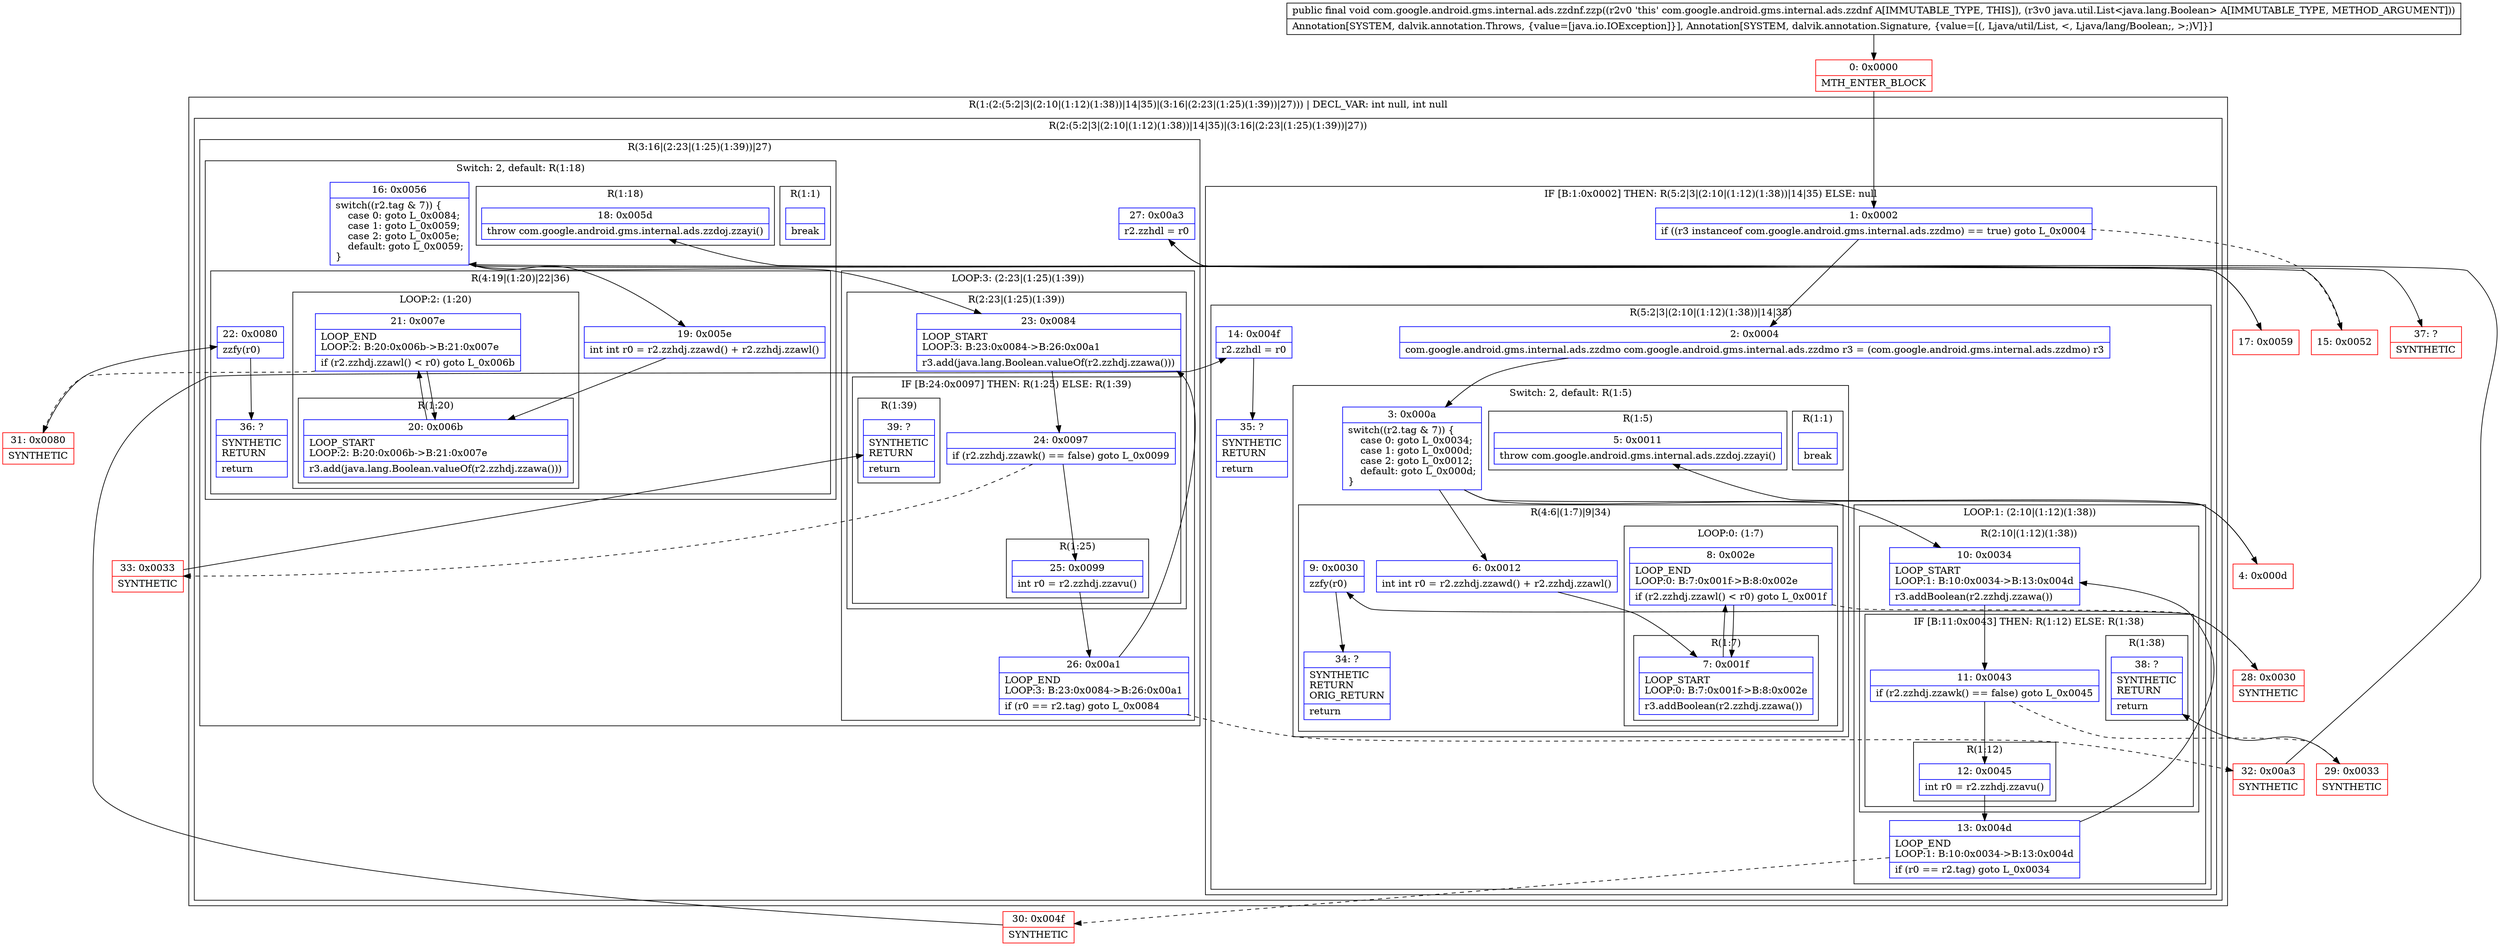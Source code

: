 digraph "CFG forcom.google.android.gms.internal.ads.zzdnf.zzp(Ljava\/util\/List;)V" {
subgraph cluster_Region_95407818 {
label = "R(1:(2:(5:2|3|(2:10|(1:12)(1:38))|14|35)|(3:16|(2:23|(1:25)(1:39))|27))) | DECL_VAR: int null, int null\l";
node [shape=record,color=blue];
subgraph cluster_Region_2055714965 {
label = "R(2:(5:2|3|(2:10|(1:12)(1:38))|14|35)|(3:16|(2:23|(1:25)(1:39))|27))";
node [shape=record,color=blue];
subgraph cluster_IfRegion_959953770 {
label = "IF [B:1:0x0002] THEN: R(5:2|3|(2:10|(1:12)(1:38))|14|35) ELSE: null";
node [shape=record,color=blue];
Node_1 [shape=record,label="{1\:\ 0x0002|if ((r3 instanceof com.google.android.gms.internal.ads.zzdmo) == true) goto L_0x0004\l}"];
subgraph cluster_Region_752907525 {
label = "R(5:2|3|(2:10|(1:12)(1:38))|14|35)";
node [shape=record,color=blue];
Node_2 [shape=record,label="{2\:\ 0x0004|com.google.android.gms.internal.ads.zzdmo com.google.android.gms.internal.ads.zzdmo r3 = (com.google.android.gms.internal.ads.zzdmo) r3\l}"];
subgraph cluster_SwitchRegion_1889560865 {
label = "Switch: 2, default: R(1:5)";
node [shape=record,color=blue];
Node_3 [shape=record,label="{3\:\ 0x000a|switch((r2.tag & 7)) \{\l    case 0: goto L_0x0034;\l    case 1: goto L_0x000d;\l    case 2: goto L_0x0012;\l    default: goto L_0x000d;\l\}\l}"];
subgraph cluster_Region_184688737 {
label = "R(1:1)";
node [shape=record,color=blue];
Node_InsnContainer_1283879556 [shape=record,label="{|break\l}"];
}
subgraph cluster_Region_297560048 {
label = "R(4:6|(1:7)|9|34)";
node [shape=record,color=blue];
Node_6 [shape=record,label="{6\:\ 0x0012|int int r0 = r2.zzhdj.zzawd() + r2.zzhdj.zzawl()\l}"];
subgraph cluster_LoopRegion_438659240 {
label = "LOOP:0: (1:7)";
node [shape=record,color=blue];
Node_8 [shape=record,label="{8\:\ 0x002e|LOOP_END\lLOOP:0: B:7:0x001f\-\>B:8:0x002e\l|if (r2.zzhdj.zzawl() \< r0) goto L_0x001f\l}"];
subgraph cluster_Region_1801766311 {
label = "R(1:7)";
node [shape=record,color=blue];
Node_7 [shape=record,label="{7\:\ 0x001f|LOOP_START\lLOOP:0: B:7:0x001f\-\>B:8:0x002e\l|r3.addBoolean(r2.zzhdj.zzawa())\l}"];
}
}
Node_9 [shape=record,label="{9\:\ 0x0030|zzfy(r0)\l}"];
Node_34 [shape=record,label="{34\:\ ?|SYNTHETIC\lRETURN\lORIG_RETURN\l|return\l}"];
}
subgraph cluster_Region_1223584917 {
label = "R(1:5)";
node [shape=record,color=blue];
Node_5 [shape=record,label="{5\:\ 0x0011|throw com.google.android.gms.internal.ads.zzdoj.zzayi()\l}"];
}
}
subgraph cluster_LoopRegion_1555617853 {
label = "LOOP:1: (2:10|(1:12)(1:38))";
node [shape=record,color=blue];
Node_13 [shape=record,label="{13\:\ 0x004d|LOOP_END\lLOOP:1: B:10:0x0034\-\>B:13:0x004d\l|if (r0 == r2.tag) goto L_0x0034\l}"];
subgraph cluster_Region_1668095984 {
label = "R(2:10|(1:12)(1:38))";
node [shape=record,color=blue];
Node_10 [shape=record,label="{10\:\ 0x0034|LOOP_START\lLOOP:1: B:10:0x0034\-\>B:13:0x004d\l|r3.addBoolean(r2.zzhdj.zzawa())\l}"];
subgraph cluster_IfRegion_997518792 {
label = "IF [B:11:0x0043] THEN: R(1:12) ELSE: R(1:38)";
node [shape=record,color=blue];
Node_11 [shape=record,label="{11\:\ 0x0043|if (r2.zzhdj.zzawk() == false) goto L_0x0045\l}"];
subgraph cluster_Region_1935659790 {
label = "R(1:12)";
node [shape=record,color=blue];
Node_12 [shape=record,label="{12\:\ 0x0045|int r0 = r2.zzhdj.zzavu()\l}"];
}
subgraph cluster_Region_560972783 {
label = "R(1:38)";
node [shape=record,color=blue];
Node_38 [shape=record,label="{38\:\ ?|SYNTHETIC\lRETURN\l|return\l}"];
}
}
}
}
Node_14 [shape=record,label="{14\:\ 0x004f|r2.zzhdl = r0\l}"];
Node_35 [shape=record,label="{35\:\ ?|SYNTHETIC\lRETURN\l|return\l}"];
}
}
subgraph cluster_Region_1853171416 {
label = "R(3:16|(2:23|(1:25)(1:39))|27)";
node [shape=record,color=blue];
subgraph cluster_SwitchRegion_1585612564 {
label = "Switch: 2, default: R(1:18)";
node [shape=record,color=blue];
Node_16 [shape=record,label="{16\:\ 0x0056|switch((r2.tag & 7)) \{\l    case 0: goto L_0x0084;\l    case 1: goto L_0x0059;\l    case 2: goto L_0x005e;\l    default: goto L_0x0059;\l\}\l}"];
subgraph cluster_Region_1697895061 {
label = "R(1:1)";
node [shape=record,color=blue];
Node_InsnContainer_2041936214 [shape=record,label="{|break\l}"];
}
subgraph cluster_Region_1039580909 {
label = "R(4:19|(1:20)|22|36)";
node [shape=record,color=blue];
Node_19 [shape=record,label="{19\:\ 0x005e|int int r0 = r2.zzhdj.zzawd() + r2.zzhdj.zzawl()\l}"];
subgraph cluster_LoopRegion_1073081073 {
label = "LOOP:2: (1:20)";
node [shape=record,color=blue];
Node_21 [shape=record,label="{21\:\ 0x007e|LOOP_END\lLOOP:2: B:20:0x006b\-\>B:21:0x007e\l|if (r2.zzhdj.zzawl() \< r0) goto L_0x006b\l}"];
subgraph cluster_Region_647675188 {
label = "R(1:20)";
node [shape=record,color=blue];
Node_20 [shape=record,label="{20\:\ 0x006b|LOOP_START\lLOOP:2: B:20:0x006b\-\>B:21:0x007e\l|r3.add(java.lang.Boolean.valueOf(r2.zzhdj.zzawa()))\l}"];
}
}
Node_22 [shape=record,label="{22\:\ 0x0080|zzfy(r0)\l}"];
Node_36 [shape=record,label="{36\:\ ?|SYNTHETIC\lRETURN\l|return\l}"];
}
subgraph cluster_Region_1827284180 {
label = "R(1:18)";
node [shape=record,color=blue];
Node_18 [shape=record,label="{18\:\ 0x005d|throw com.google.android.gms.internal.ads.zzdoj.zzayi()\l}"];
}
}
subgraph cluster_LoopRegion_645316116 {
label = "LOOP:3: (2:23|(1:25)(1:39))";
node [shape=record,color=blue];
Node_26 [shape=record,label="{26\:\ 0x00a1|LOOP_END\lLOOP:3: B:23:0x0084\-\>B:26:0x00a1\l|if (r0 == r2.tag) goto L_0x0084\l}"];
subgraph cluster_Region_389473446 {
label = "R(2:23|(1:25)(1:39))";
node [shape=record,color=blue];
Node_23 [shape=record,label="{23\:\ 0x0084|LOOP_START\lLOOP:3: B:23:0x0084\-\>B:26:0x00a1\l|r3.add(java.lang.Boolean.valueOf(r2.zzhdj.zzawa()))\l}"];
subgraph cluster_IfRegion_1167802591 {
label = "IF [B:24:0x0097] THEN: R(1:25) ELSE: R(1:39)";
node [shape=record,color=blue];
Node_24 [shape=record,label="{24\:\ 0x0097|if (r2.zzhdj.zzawk() == false) goto L_0x0099\l}"];
subgraph cluster_Region_345162336 {
label = "R(1:25)";
node [shape=record,color=blue];
Node_25 [shape=record,label="{25\:\ 0x0099|int r0 = r2.zzhdj.zzavu()\l}"];
}
subgraph cluster_Region_907748933 {
label = "R(1:39)";
node [shape=record,color=blue];
Node_39 [shape=record,label="{39\:\ ?|SYNTHETIC\lRETURN\l|return\l}"];
}
}
}
}
Node_27 [shape=record,label="{27\:\ 0x00a3|r2.zzhdl = r0\l}"];
}
}
}
Node_0 [shape=record,color=red,label="{0\:\ 0x0000|MTH_ENTER_BLOCK\l}"];
Node_4 [shape=record,color=red,label="{4\:\ 0x000d}"];
Node_15 [shape=record,color=red,label="{15\:\ 0x0052}"];
Node_17 [shape=record,color=red,label="{17\:\ 0x0059}"];
Node_28 [shape=record,color=red,label="{28\:\ 0x0030|SYNTHETIC\l}"];
Node_29 [shape=record,color=red,label="{29\:\ 0x0033|SYNTHETIC\l}"];
Node_30 [shape=record,color=red,label="{30\:\ 0x004f|SYNTHETIC\l}"];
Node_31 [shape=record,color=red,label="{31\:\ 0x0080|SYNTHETIC\l}"];
Node_32 [shape=record,color=red,label="{32\:\ 0x00a3|SYNTHETIC\l}"];
Node_33 [shape=record,color=red,label="{33\:\ 0x0033|SYNTHETIC\l}"];
Node_37 [shape=record,color=red,label="{37\:\ ?|SYNTHETIC\l}"];
MethodNode[shape=record,label="{public final void com.google.android.gms.internal.ads.zzdnf.zzp((r2v0 'this' com.google.android.gms.internal.ads.zzdnf A[IMMUTABLE_TYPE, THIS]), (r3v0 java.util.List\<java.lang.Boolean\> A[IMMUTABLE_TYPE, METHOD_ARGUMENT]))  | Annotation[SYSTEM, dalvik.annotation.Throws, \{value=[java.io.IOException]\}], Annotation[SYSTEM, dalvik.annotation.Signature, \{value=[(, Ljava\/util\/List, \<, Ljava\/lang\/Boolean;, \>;)V]\}]\l}"];
MethodNode -> Node_0;
Node_1 -> Node_2;
Node_1 -> Node_15[style=dashed];
Node_2 -> Node_3;
Node_3 -> Node_4;
Node_3 -> Node_6;
Node_3 -> Node_10;
Node_6 -> Node_7;
Node_8 -> Node_7;
Node_8 -> Node_28[style=dashed];
Node_7 -> Node_8;
Node_9 -> Node_34;
Node_13 -> Node_10;
Node_13 -> Node_30[style=dashed];
Node_10 -> Node_11;
Node_11 -> Node_12;
Node_11 -> Node_29[style=dashed];
Node_12 -> Node_13;
Node_14 -> Node_35;
Node_16 -> Node_17;
Node_16 -> Node_19;
Node_16 -> Node_23;
Node_19 -> Node_20;
Node_21 -> Node_20;
Node_21 -> Node_31[style=dashed];
Node_20 -> Node_21;
Node_22 -> Node_36;
Node_26 -> Node_23;
Node_26 -> Node_32[style=dashed];
Node_23 -> Node_24;
Node_24 -> Node_25;
Node_24 -> Node_33[style=dashed];
Node_25 -> Node_26;
Node_27 -> Node_37;
Node_0 -> Node_1;
Node_4 -> Node_5;
Node_15 -> Node_16;
Node_17 -> Node_18;
Node_28 -> Node_9;
Node_29 -> Node_38;
Node_30 -> Node_14;
Node_31 -> Node_22;
Node_32 -> Node_27;
Node_33 -> Node_39;
}

